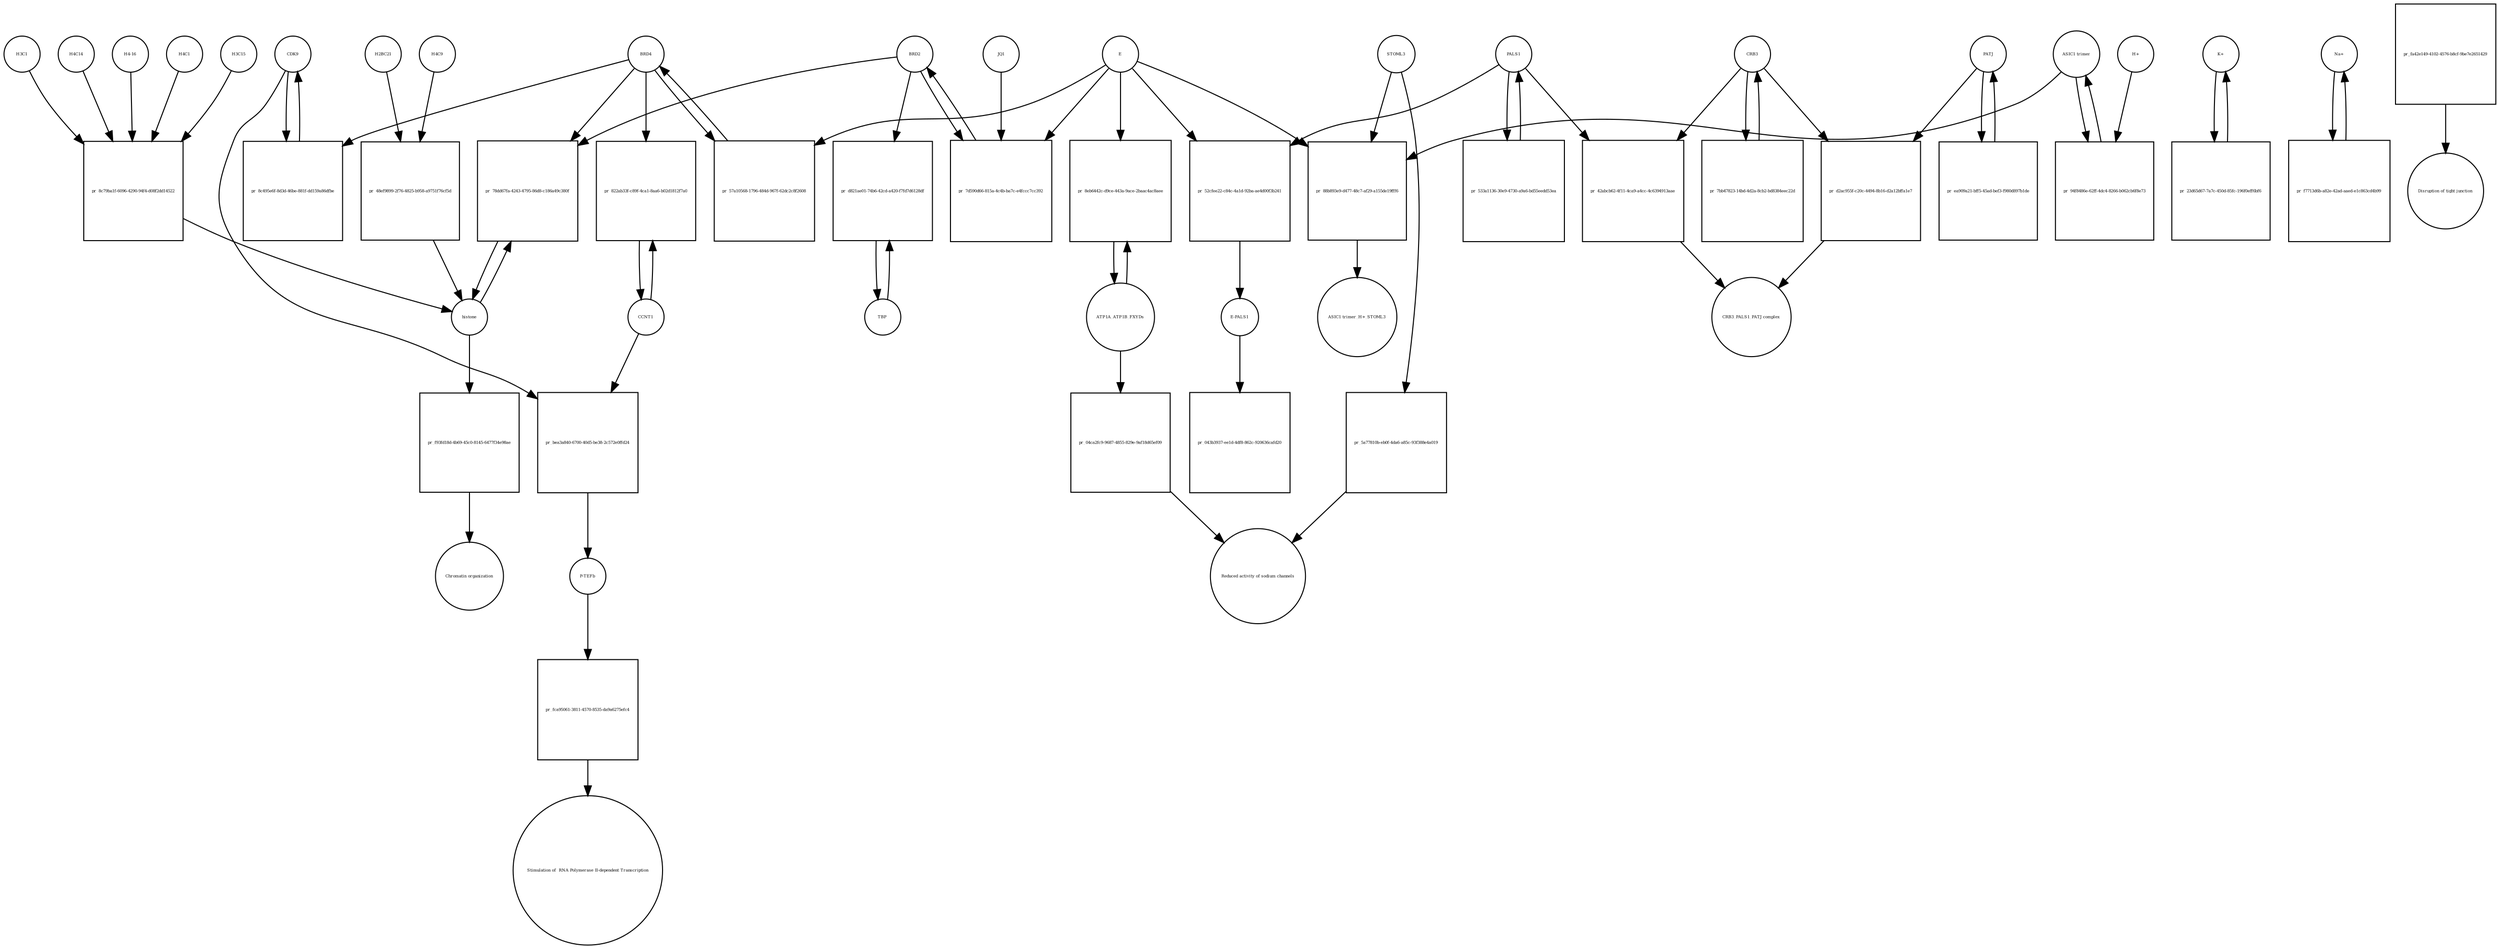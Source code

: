 strict digraph  {
CDK9 [annotation="", bipartite=0, cls=macromolecule, fontsize=4, label=CDK9, shape=circle];
"pr_8c495e6f-8d3d-46be-881f-dd159a86dfbe" [annotation="", bipartite=1, cls=process, fontsize=4, label="pr_8c495e6f-8d3d-46be-881f-dd159a86dfbe", shape=square];
BRD4 [annotation="", bipartite=0, cls=macromolecule, fontsize=4, label=BRD4, shape=circle];
CCNT1 [annotation="", bipartite=0, cls=macromolecule, fontsize=4, label=CCNT1, shape=circle];
"pr_822ab33f-c89f-4ca1-8aa6-b02d1812f7a0" [annotation="", bipartite=1, cls=process, fontsize=4, label="pr_822ab33f-c89f-4ca1-8aa6-b02d1812f7a0", shape=square];
histone [annotation="", bipartite=0, cls=complex, fontsize=4, label=histone, shape=circle];
"pr_78dd67fa-4243-4795-86d8-c186a49c380f" [annotation="", bipartite=1, cls=process, fontsize=4, label="pr_78dd67fa-4243-4795-86d8-c186a49c380f", shape=square];
BRD2 [annotation="", bipartite=0, cls=macromolecule, fontsize=4, label=BRD2, shape=circle];
"pr_57a10568-1796-484d-967f-62dc2c8f2608" [annotation="", bipartite=1, cls=process, fontsize=4, label="pr_57a10568-1796-484d-967f-62dc2c8f2608", shape=square];
E [annotation=urn_miriam_ncbiprotein_BCD58755, bipartite=0, cls=macromolecule, fontsize=4, label=E, shape=circle];
H4C14 [annotation="", bipartite=0, cls=macromolecule, fontsize=4, label=H4C14, shape=circle];
"pr_8c79ba1f-6096-4290-94f4-d08f2dd14522" [annotation="", bipartite=1, cls=process, fontsize=4, label="pr_8c79ba1f-6096-4290-94f4-d08f2dd14522", shape=square];
"H4-16" [annotation="", bipartite=0, cls=macromolecule, fontsize=4, label="H4-16", shape=circle];
H4C1 [annotation="", bipartite=0, cls=macromolecule, fontsize=4, label=H4C1, shape=circle];
H3C15 [annotation="", bipartite=0, cls=macromolecule, fontsize=4, label=H3C15, shape=circle];
H3C1 [annotation="", bipartite=0, cls=macromolecule, fontsize=4, label=H3C1, shape=circle];
"pr_7d590d66-815a-4c4b-ba7c-e4fccc7cc392" [annotation="", bipartite=1, cls=process, fontsize=4, label="pr_7d590d66-815a-4c4b-ba7c-e4fccc7cc392", shape=square];
JQ1 [annotation="", bipartite=0, cls=macromolecule, fontsize=4, label=JQ1, shape=circle];
TBP [annotation="", bipartite=0, cls=macromolecule, fontsize=4, label=TBP, shape=circle];
"pr_d821ae01-74b6-42cd-a420-f7fd7d6128df" [annotation="", bipartite=1, cls=process, fontsize=4, label="pr_d821ae01-74b6-42cd-a420-f7fd7d6128df", shape=square];
H4C9 [annotation="", bipartite=0, cls=macromolecule, fontsize=4, label=H4C9, shape=circle];
"pr_48ef9899-2f76-4825-b958-a9751f76cf5d" [annotation="", bipartite=1, cls=process, fontsize=4, label="pr_48ef9899-2f76-4825-b958-a9751f76cf5d", shape=square];
H2BC21 [annotation="", bipartite=0, cls=macromolecule, fontsize=4, label=H2BC21, shape=circle];
"pr_52cfee22-c84c-4a1d-92ba-ae4d00f3b241" [annotation="", bipartite=1, cls=process, fontsize=4, label="pr_52cfee22-c84c-4a1d-92ba-ae4d00f3b241", shape=square];
PALS1 [annotation="", bipartite=0, cls=macromolecule, fontsize=4, label=PALS1, shape=circle];
"E-PALS1" [annotation="", bipartite=0, cls=complex, fontsize=4, label="E-PALS1", shape=circle];
"pr_043b3937-ee1d-4df8-862c-920636cafd20" [annotation="", bipartite=1, cls=process, fontsize=4, label="pr_043b3937-ee1d-4df8-862c-920636cafd20", shape=square];
"pr_533a1136-30e9-4730-a9a6-bd55eedd53ea" [annotation="", bipartite=1, cls=process, fontsize=4, label="pr_533a1136-30e9-4730-a9a6-bd55eedd53ea", shape=square];
CRB3 [annotation="", bipartite=0, cls=macromolecule, fontsize=4, label=CRB3, shape=circle];
"pr_7bb47823-14bd-4d2a-8cb2-bd8384eec22d" [annotation="", bipartite=1, cls=process, fontsize=4, label="pr_7bb47823-14bd-4d2a-8cb2-bd8384eec22d", shape=square];
PATJ [annotation="", bipartite=0, cls=macromolecule, fontsize=4, label=PATJ, shape=circle];
"pr_ea909a21-bff5-45ad-bef3-f980d897b1de" [annotation="", bipartite=1, cls=process, fontsize=4, label="pr_ea909a21-bff5-45ad-bef3-f980d897b1de", shape=square];
ATP1A_ATP1B_FXYDs [annotation="", bipartite=0, cls=complex, fontsize=4, label=ATP1A_ATP1B_FXYDs, shape=circle];
"pr_8eb6442c-d9ce-443a-9ace-2baac4ac8aee" [annotation="", bipartite=1, cls=process, fontsize=4, label="pr_8eb6442c-d9ce-443a-9ace-2baac4ac8aee", shape=square];
"ASIC1 trimer" [annotation="", bipartite=0, cls=macromolecule, fontsize=4, label="ASIC1 trimer", shape=circle];
"pr_94f8486e-62ff-4dc4-8266-b062cb6f8e73" [annotation="", bipartite=1, cls=process, fontsize=4, label="pr_94f8486e-62ff-4dc4-8266-b062cb6f8e73", shape=square];
"H+" [annotation="", bipartite=0, cls="simple chemical", fontsize=4, label="H+", shape=circle];
"pr_88b893e9-d477-48c7-af29-a155de19fff6" [annotation="", bipartite=1, cls=process, fontsize=4, label="pr_88b893e9-d477-48c7-af29-a155de19fff6", shape=square];
STOML3 [annotation="", bipartite=0, cls=macromolecule, fontsize=4, label=STOML3, shape=circle];
"ASIC1 trimer_H+_STOML3" [annotation="", bipartite=0, cls=complex, fontsize=4, label="ASIC1 trimer_H+_STOML3", shape=circle];
"K+" [annotation="", bipartite=0, cls="simple chemical", fontsize=4, label="K+", shape=circle];
"pr_23d65d67-7a7c-450d-85fc-196f0eff6bf6" [annotation="", bipartite=1, cls=process, fontsize=4, label="pr_23d65d67-7a7c-450d-85fc-196f0eff6bf6", shape=square];
"Na+" [annotation="", bipartite=0, cls="simple chemical", fontsize=4, label="Na+", shape=circle];
"pr_f7713d6b-a82e-42ad-aaed-e1c863cd4b99" [annotation="", bipartite=1, cls=process, fontsize=4, label="pr_f7713d6b-a82e-42ad-aaed-e1c863cd4b99", shape=square];
"pr_42abcb62-4f11-4ca9-a4cc-4c6394913aae" [annotation="", bipartite=1, cls=process, fontsize=4, label="pr_42abcb62-4f11-4ca9-a4cc-4c6394913aae", shape=square];
"CRB3_PALS1_PATJ complex" [annotation="", bipartite=0, cls=complex, fontsize=4, label="CRB3_PALS1_PATJ complex", shape=circle];
"pr_d2ac955f-c20c-4494-8b16-d2a12bffa1e7" [annotation="", bipartite=1, cls=process, fontsize=4, label="pr_d2ac955f-c20c-4494-8b16-d2a12bffa1e7", shape=square];
"pr_04ca2fc9-9687-4855-829e-9af18d65ef09" [annotation="", bipartite=1, cls=process, fontsize=4, label="pr_04ca2fc9-9687-4855-829e-9af18d65ef09", shape=square];
"Reduced activity of sodium channels" [annotation="", bipartite=0, cls=phenotype, fontsize=4, label="Reduced activity of sodium channels", shape=circle];
"pr_5a77810b-eb0f-4da6-a85c-93f388e4a019" [annotation="", bipartite=1, cls=process, fontsize=4, label="pr_5a77810b-eb0f-4da6-a85c-93f388e4a019", shape=square];
"pr_fa42e149-4102-4576-b8cf-9be7e2651429" [annotation="", bipartite=1, cls=process, fontsize=4, label="pr_fa42e149-4102-4576-b8cf-9be7e2651429", shape=square];
"Disruption of tight junction" [annotation="", bipartite=0, cls=phenotype, fontsize=4, label="Disruption of tight junction", shape=circle];
"pr_bea3a840-6700-40d5-be38-2c572e0ffd24" [annotation="", bipartite=1, cls=process, fontsize=4, label="pr_bea3a840-6700-40d5-be38-2c572e0ffd24", shape=square];
"P-TEFb" [annotation="", bipartite=0, cls=complex, fontsize=4, label="P-TEFb", shape=circle];
"pr_fca95061-3811-4570-8535-da9a6275efc4" [annotation="", bipartite=1, cls=process, fontsize=4, label="pr_fca95061-3811-4570-8535-da9a6275efc4", shape=square];
" Stimulation of  RNA Polymerase II-dependent Transcription " [annotation="", bipartite=0, cls=phenotype, fontsize=4, label=" Stimulation of  RNA Polymerase II-dependent Transcription ", shape=circle];
"pr_f93fd18d-4b69-45c0-8145-6477f34e98ae" [annotation="", bipartite=1, cls=process, fontsize=4, label="pr_f93fd18d-4b69-45c0-8145-6477f34e98ae", shape=square];
"Chromatin organization" [annotation="", bipartite=0, cls=phenotype, fontsize=4, label="Chromatin organization", shape=circle];
CDK9 -> "pr_8c495e6f-8d3d-46be-881f-dd159a86dfbe"  [annotation="", interaction_type=consumption];
CDK9 -> "pr_bea3a840-6700-40d5-be38-2c572e0ffd24"  [annotation="", interaction_type=consumption];
"pr_8c495e6f-8d3d-46be-881f-dd159a86dfbe" -> CDK9  [annotation="", interaction_type=production];
BRD4 -> "pr_8c495e6f-8d3d-46be-881f-dd159a86dfbe"  [annotation="urn_miriam_doi_10.18632%2Foncotarget.18583|urn_miriam_doi_10.1016%2Fj.molcel.2005.06.027", interaction_type=catalysis];
BRD4 -> "pr_822ab33f-c89f-4ca1-8aa6-b02d1812f7a0"  [annotation="urn_miriam_doi_10.1016%2Fj.molcel.2005.06.027", interaction_type=catalysis];
BRD4 -> "pr_78dd67fa-4243-4795-86d8-c186a49c380f"  [annotation="urn_miriam_doi_10.1038%2Fnsmb.3228.|urn_miriam_doi_10.1016%2Fj.molcel.2008.01.018", interaction_type=catalysis];
BRD4 -> "pr_57a10568-1796-484d-967f-62dc2c8f2608"  [annotation="", interaction_type=consumption];
CCNT1 -> "pr_822ab33f-c89f-4ca1-8aa6-b02d1812f7a0"  [annotation="", interaction_type=consumption];
CCNT1 -> "pr_bea3a840-6700-40d5-be38-2c572e0ffd24"  [annotation="", interaction_type=consumption];
"pr_822ab33f-c89f-4ca1-8aa6-b02d1812f7a0" -> CCNT1  [annotation="", interaction_type=production];
histone -> "pr_78dd67fa-4243-4795-86d8-c186a49c380f"  [annotation="", interaction_type=consumption];
histone -> "pr_f93fd18d-4b69-45c0-8145-6477f34e98ae"  [annotation="", interaction_type=consumption];
"pr_78dd67fa-4243-4795-86d8-c186a49c380f" -> histone  [annotation="", interaction_type=production];
BRD2 -> "pr_78dd67fa-4243-4795-86d8-c186a49c380f"  [annotation="urn_miriam_doi_10.1038%2Fnsmb.3228.|urn_miriam_doi_10.1016%2Fj.molcel.2008.01.018", interaction_type=catalysis];
BRD2 -> "pr_7d590d66-815a-4c4b-ba7c-e4fccc7cc392"  [annotation="", interaction_type=consumption];
BRD2 -> "pr_d821ae01-74b6-42cd-a420-f7fd7d6128df"  [annotation="urn_miriam_doi_10.1007%2Fs11010-006-9223-6", interaction_type=catalysis];
"pr_57a10568-1796-484d-967f-62dc2c8f2608" -> BRD4  [annotation="", interaction_type=production];
E -> "pr_57a10568-1796-484d-967f-62dc2c8f2608"  [annotation="urn_miriam_doi_10.1038%2Fs41586-020-2286-9", interaction_type=inhibition];
E -> "pr_7d590d66-815a-4c4b-ba7c-e4fccc7cc392"  [annotation="urn_miriam_doi_10.1038%2Fs41586-020-2286-9|urn_miriam_doi_10.1080%2F15592294.2018.1469891", interaction_type=inhibition];
E -> "pr_52cfee22-c84c-4a1d-92ba-ae4d00f3b241"  [annotation="", interaction_type=consumption];
E -> "pr_8eb6442c-d9ce-443a-9ace-2baac4ac8aee"  [annotation="urn_miriam_doi_10.1016%2Fj.virol.2011.03.029", interaction_type=inhibition];
E -> "pr_88b893e9-d477-48c7-af29-a155de19fff6"  [annotation="urn_miriam_doi_10.1016%2Fj.virol.2011.03.029", interaction_type=inhibition];
H4C14 -> "pr_8c79ba1f-6096-4290-94f4-d08f2dd14522"  [annotation="", interaction_type=consumption];
"pr_8c79ba1f-6096-4290-94f4-d08f2dd14522" -> histone  [annotation="", interaction_type=production];
"H4-16" -> "pr_8c79ba1f-6096-4290-94f4-d08f2dd14522"  [annotation="", interaction_type=consumption];
H4C1 -> "pr_8c79ba1f-6096-4290-94f4-d08f2dd14522"  [annotation="", interaction_type=consumption];
H3C15 -> "pr_8c79ba1f-6096-4290-94f4-d08f2dd14522"  [annotation="", interaction_type=consumption];
H3C1 -> "pr_8c79ba1f-6096-4290-94f4-d08f2dd14522"  [annotation="", interaction_type=consumption];
"pr_7d590d66-815a-4c4b-ba7c-e4fccc7cc392" -> BRD2  [annotation="", interaction_type=production];
JQ1 -> "pr_7d590d66-815a-4c4b-ba7c-e4fccc7cc392"  [annotation="urn_miriam_doi_10.1038%2Fs41586-020-2286-9|urn_miriam_doi_10.1080%2F15592294.2018.1469891", interaction_type=inhibition];
TBP -> "pr_d821ae01-74b6-42cd-a420-f7fd7d6128df"  [annotation="", interaction_type=consumption];
"pr_d821ae01-74b6-42cd-a420-f7fd7d6128df" -> TBP  [annotation="", interaction_type=production];
H4C9 -> "pr_48ef9899-2f76-4825-b958-a9751f76cf5d"  [annotation="", interaction_type=consumption];
"pr_48ef9899-2f76-4825-b958-a9751f76cf5d" -> histone  [annotation="", interaction_type=production];
H2BC21 -> "pr_48ef9899-2f76-4825-b958-a9751f76cf5d"  [annotation="", interaction_type=consumption];
"pr_52cfee22-c84c-4a1d-92ba-ae4d00f3b241" -> "E-PALS1"  [annotation="", interaction_type=production];
PALS1 -> "pr_52cfee22-c84c-4a1d-92ba-ae4d00f3b241"  [annotation="", interaction_type=consumption];
PALS1 -> "pr_533a1136-30e9-4730-a9a6-bd55eedd53ea"  [annotation="", interaction_type=consumption];
PALS1 -> "pr_42abcb62-4f11-4ca9-a4cc-4c6394913aae"  [annotation="", interaction_type=consumption];
"E-PALS1" -> "pr_043b3937-ee1d-4df8-862c-920636cafd20"  [annotation="", interaction_type=consumption];
"pr_533a1136-30e9-4730-a9a6-bd55eedd53ea" -> PALS1  [annotation="", interaction_type=production];
CRB3 -> "pr_7bb47823-14bd-4d2a-8cb2-bd8384eec22d"  [annotation="", interaction_type=consumption];
CRB3 -> "pr_42abcb62-4f11-4ca9-a4cc-4c6394913aae"  [annotation="", interaction_type=consumption];
CRB3 -> "pr_d2ac955f-c20c-4494-8b16-d2a12bffa1e7"  [annotation="", interaction_type=consumption];
"pr_7bb47823-14bd-4d2a-8cb2-bd8384eec22d" -> CRB3  [annotation="", interaction_type=production];
PATJ -> "pr_ea909a21-bff5-45ad-bef3-f980d897b1de"  [annotation="", interaction_type=consumption];
PATJ -> "pr_d2ac955f-c20c-4494-8b16-d2a12bffa1e7"  [annotation="", interaction_type=consumption];
"pr_ea909a21-bff5-45ad-bef3-f980d897b1de" -> PATJ  [annotation="", interaction_type=production];
ATP1A_ATP1B_FXYDs -> "pr_8eb6442c-d9ce-443a-9ace-2baac4ac8aee"  [annotation="", interaction_type=consumption];
ATP1A_ATP1B_FXYDs -> "pr_04ca2fc9-9687-4855-829e-9af18d65ef09"  [annotation="", interaction_type=consumption];
"pr_8eb6442c-d9ce-443a-9ace-2baac4ac8aee" -> ATP1A_ATP1B_FXYDs  [annotation="", interaction_type=production];
"ASIC1 trimer" -> "pr_94f8486e-62ff-4dc4-8266-b062cb6f8e73"  [annotation="", interaction_type=consumption];
"ASIC1 trimer" -> "pr_88b893e9-d477-48c7-af29-a155de19fff6"  [annotation="", interaction_type=consumption];
"pr_94f8486e-62ff-4dc4-8266-b062cb6f8e73" -> "ASIC1 trimer"  [annotation="", interaction_type=production];
"H+" -> "pr_94f8486e-62ff-4dc4-8266-b062cb6f8e73"  [annotation="", interaction_type=consumption];
"pr_88b893e9-d477-48c7-af29-a155de19fff6" -> "ASIC1 trimer_H+_STOML3"  [annotation="", interaction_type=production];
STOML3 -> "pr_88b893e9-d477-48c7-af29-a155de19fff6"  [annotation="", interaction_type=consumption];
STOML3 -> "pr_5a77810b-eb0f-4da6-a85c-93f388e4a019"  [annotation="", interaction_type=consumption];
"K+" -> "pr_23d65d67-7a7c-450d-85fc-196f0eff6bf6"  [annotation="", interaction_type=consumption];
"pr_23d65d67-7a7c-450d-85fc-196f0eff6bf6" -> "K+"  [annotation="", interaction_type=production];
"Na+" -> "pr_f7713d6b-a82e-42ad-aaed-e1c863cd4b99"  [annotation="", interaction_type=consumption];
"pr_f7713d6b-a82e-42ad-aaed-e1c863cd4b99" -> "Na+"  [annotation="", interaction_type=production];
"pr_42abcb62-4f11-4ca9-a4cc-4c6394913aae" -> "CRB3_PALS1_PATJ complex"  [annotation="", interaction_type=production];
"pr_d2ac955f-c20c-4494-8b16-d2a12bffa1e7" -> "CRB3_PALS1_PATJ complex"  [annotation="", interaction_type=production];
"pr_04ca2fc9-9687-4855-829e-9af18d65ef09" -> "Reduced activity of sodium channels"  [annotation="", interaction_type=production];
"pr_5a77810b-eb0f-4da6-a85c-93f388e4a019" -> "Reduced activity of sodium channels"  [annotation="", interaction_type=production];
"pr_fa42e149-4102-4576-b8cf-9be7e2651429" -> "Disruption of tight junction"  [annotation="", interaction_type=production];
"pr_bea3a840-6700-40d5-be38-2c572e0ffd24" -> "P-TEFb"  [annotation="", interaction_type=production];
"P-TEFb" -> "pr_fca95061-3811-4570-8535-da9a6275efc4"  [annotation="", interaction_type=consumption];
"pr_fca95061-3811-4570-8535-da9a6275efc4" -> " Stimulation of  RNA Polymerase II-dependent Transcription "  [annotation="", interaction_type=production];
"pr_f93fd18d-4b69-45c0-8145-6477f34e98ae" -> "Chromatin organization"  [annotation="", interaction_type=production];
}
